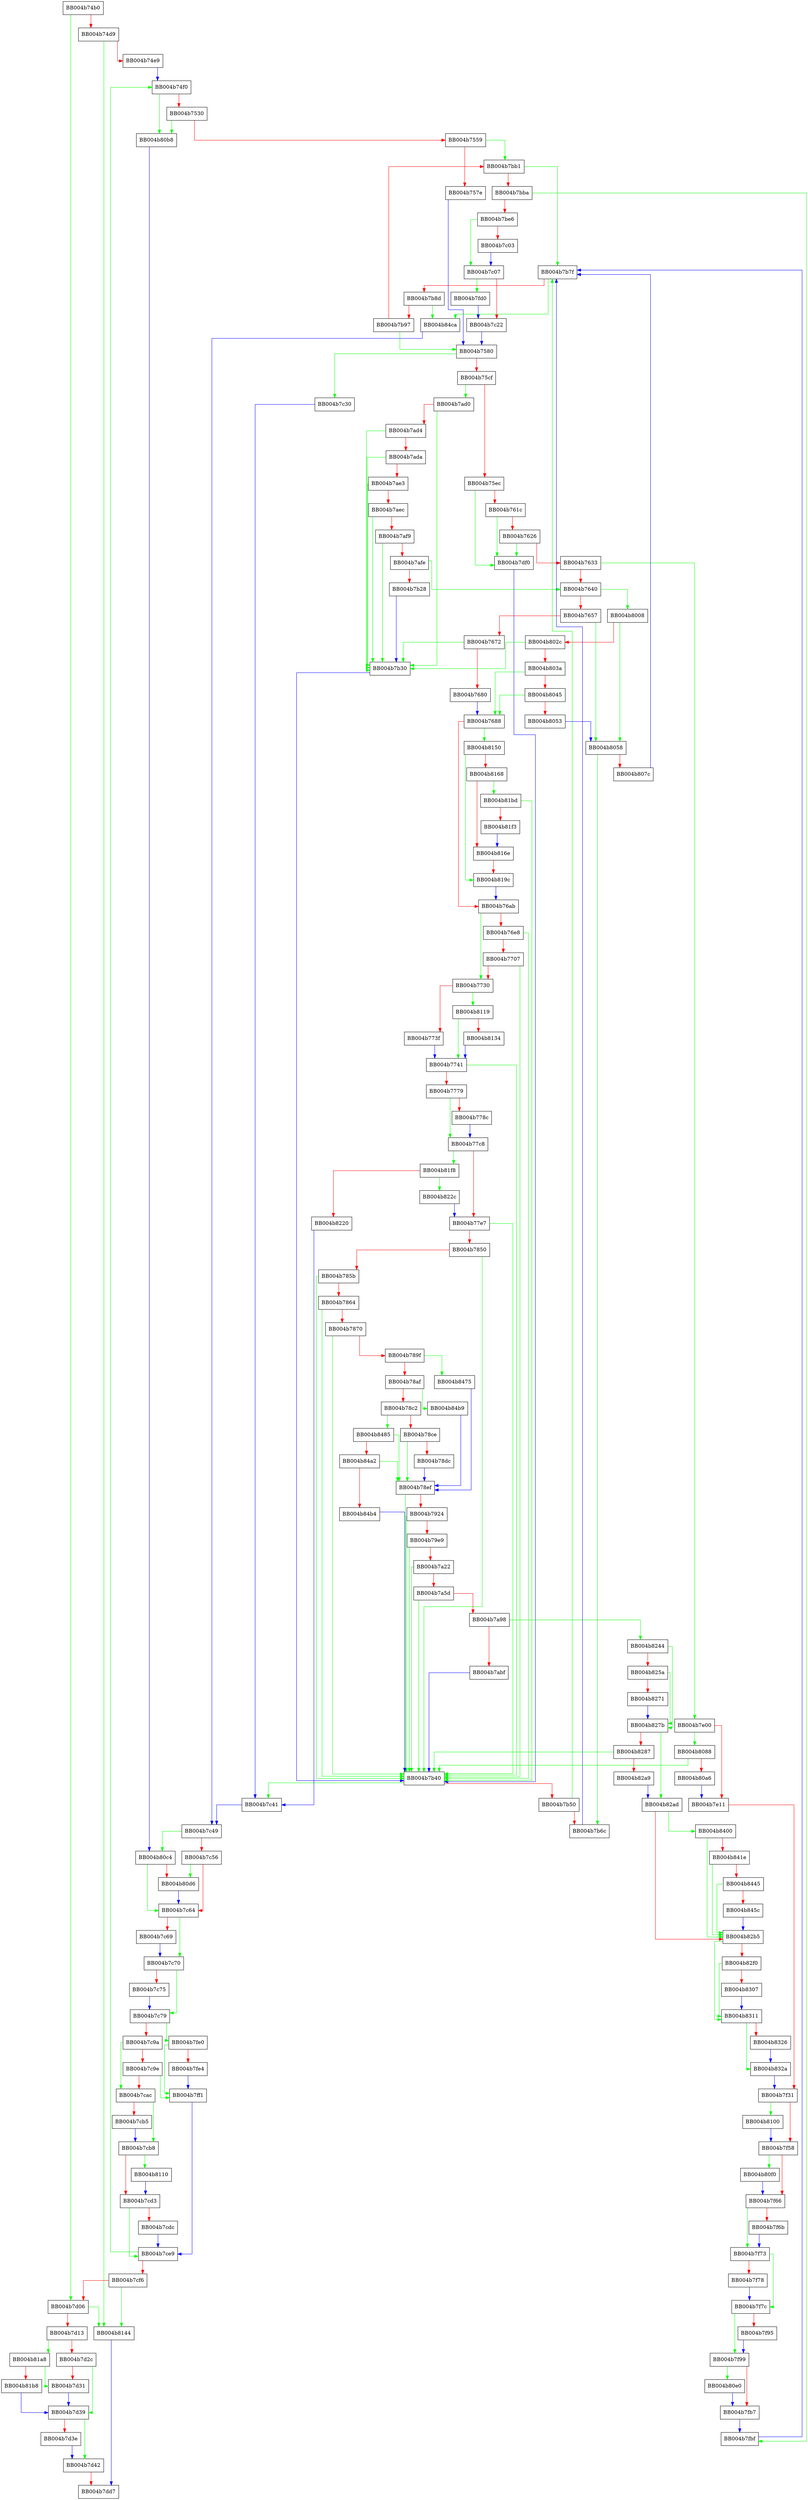 digraph ossl_qrx_read_pkt {
  node [shape="box"];
  graph [splines=ortho];
  BB004b74b0 -> BB004b7d06 [color="green"];
  BB004b74b0 -> BB004b74d9 [color="red"];
  BB004b74d9 -> BB004b8144 [color="green"];
  BB004b74d9 -> BB004b74e9 [color="red"];
  BB004b74e9 -> BB004b74f0 [color="blue"];
  BB004b74f0 -> BB004b80b8 [color="green"];
  BB004b74f0 -> BB004b7530 [color="red"];
  BB004b7530 -> BB004b80b8 [color="green"];
  BB004b7530 -> BB004b7559 [color="red"];
  BB004b7559 -> BB004b7bb1 [color="green"];
  BB004b7559 -> BB004b757e [color="red"];
  BB004b757e -> BB004b7580 [color="blue"];
  BB004b7580 -> BB004b7c30 [color="green"];
  BB004b7580 -> BB004b75cf [color="red"];
  BB004b75cf -> BB004b7ad0 [color="green"];
  BB004b75cf -> BB004b75ec [color="red"];
  BB004b75ec -> BB004b7df0 [color="green"];
  BB004b75ec -> BB004b761c [color="red"];
  BB004b761c -> BB004b7df0 [color="green"];
  BB004b761c -> BB004b7626 [color="red"];
  BB004b7626 -> BB004b7df0 [color="green"];
  BB004b7626 -> BB004b7633 [color="red"];
  BB004b7633 -> BB004b7e00 [color="green"];
  BB004b7633 -> BB004b7640 [color="red"];
  BB004b7640 -> BB004b8008 [color="green"];
  BB004b7640 -> BB004b7657 [color="red"];
  BB004b7657 -> BB004b8058 [color="green"];
  BB004b7657 -> BB004b7672 [color="red"];
  BB004b7672 -> BB004b7b30 [color="green"];
  BB004b7672 -> BB004b7680 [color="red"];
  BB004b7680 -> BB004b7688 [color="blue"];
  BB004b7688 -> BB004b8150 [color="green"];
  BB004b7688 -> BB004b76ab [color="red"];
  BB004b76ab -> BB004b7730 [color="green"];
  BB004b76ab -> BB004b76e8 [color="red"];
  BB004b76e8 -> BB004b7b40 [color="green"];
  BB004b76e8 -> BB004b7707 [color="red"];
  BB004b7707 -> BB004b7b40 [color="green"];
  BB004b7707 -> BB004b7730 [color="red"];
  BB004b7730 -> BB004b8119 [color="green"];
  BB004b7730 -> BB004b773f [color="red"];
  BB004b773f -> BB004b7741 [color="blue"];
  BB004b7741 -> BB004b7b40 [color="green"];
  BB004b7741 -> BB004b7779 [color="red"];
  BB004b7779 -> BB004b77c8 [color="green"];
  BB004b7779 -> BB004b778c [color="red"];
  BB004b778c -> BB004b77c8 [color="blue"];
  BB004b77c8 -> BB004b81f8 [color="green"];
  BB004b77c8 -> BB004b77e7 [color="red"];
  BB004b77e7 -> BB004b7b40 [color="green"];
  BB004b77e7 -> BB004b7850 [color="red"];
  BB004b7850 -> BB004b7b40 [color="green"];
  BB004b7850 -> BB004b785b [color="red"];
  BB004b785b -> BB004b7b40 [color="green"];
  BB004b785b -> BB004b7864 [color="red"];
  BB004b7864 -> BB004b7b40 [color="green"];
  BB004b7864 -> BB004b7870 [color="red"];
  BB004b7870 -> BB004b7b40 [color="green"];
  BB004b7870 -> BB004b789f [color="red"];
  BB004b789f -> BB004b8475 [color="green"];
  BB004b789f -> BB004b78af [color="red"];
  BB004b78af -> BB004b84b9 [color="green"];
  BB004b78af -> BB004b78c2 [color="red"];
  BB004b78c2 -> BB004b8485 [color="green"];
  BB004b78c2 -> BB004b78ce [color="red"];
  BB004b78ce -> BB004b78ef [color="green"];
  BB004b78ce -> BB004b78dc [color="red"];
  BB004b78dc -> BB004b78ef [color="blue"];
  BB004b78ef -> BB004b7b40 [color="green"];
  BB004b78ef -> BB004b7924 [color="red"];
  BB004b7924 -> BB004b7b40 [color="green"];
  BB004b7924 -> BB004b79e9 [color="red"];
  BB004b79e9 -> BB004b7b40 [color="green"];
  BB004b79e9 -> BB004b7a22 [color="red"];
  BB004b7a22 -> BB004b7b40 [color="green"];
  BB004b7a22 -> BB004b7a5d [color="red"];
  BB004b7a5d -> BB004b7b40 [color="green"];
  BB004b7a5d -> BB004b7a98 [color="red"];
  BB004b7a98 -> BB004b8244 [color="green"];
  BB004b7a98 -> BB004b7abf [color="red"];
  BB004b7abf -> BB004b7b40 [color="blue"];
  BB004b7ad0 -> BB004b7b30 [color="green"];
  BB004b7ad0 -> BB004b7ad4 [color="red"];
  BB004b7ad4 -> BB004b7b30 [color="green"];
  BB004b7ad4 -> BB004b7ada [color="red"];
  BB004b7ada -> BB004b7b30 [color="green"];
  BB004b7ada -> BB004b7ae3 [color="red"];
  BB004b7ae3 -> BB004b7b30 [color="green"];
  BB004b7ae3 -> BB004b7aec [color="red"];
  BB004b7aec -> BB004b7b30 [color="green"];
  BB004b7aec -> BB004b7af9 [color="red"];
  BB004b7af9 -> BB004b7b30 [color="green"];
  BB004b7af9 -> BB004b7afe [color="red"];
  BB004b7afe -> BB004b7640 [color="green"];
  BB004b7afe -> BB004b7b28 [color="red"];
  BB004b7b28 -> BB004b7b30 [color="blue"];
  BB004b7b30 -> BB004b7b40 [color="blue"];
  BB004b7b40 -> BB004b7c41 [color="green"];
  BB004b7b40 -> BB004b7b50 [color="red"];
  BB004b7b50 -> BB004b7b7f [color="green"];
  BB004b7b50 -> BB004b7b6c [color="red"];
  BB004b7b6c -> BB004b7b7f [color="blue"];
  BB004b7b7f -> BB004b84ca [color="green"];
  BB004b7b7f -> BB004b7b8d [color="red"];
  BB004b7b8d -> BB004b84ca [color="green"];
  BB004b7b8d -> BB004b7b97 [color="red"];
  BB004b7b97 -> BB004b7580 [color="green"];
  BB004b7b97 -> BB004b7bb1 [color="red"];
  BB004b7bb1 -> BB004b7b7f [color="green"];
  BB004b7bb1 -> BB004b7bba [color="red"];
  BB004b7bba -> BB004b7fbf [color="green"];
  BB004b7bba -> BB004b7be6 [color="red"];
  BB004b7be6 -> BB004b7c07 [color="green"];
  BB004b7be6 -> BB004b7c03 [color="red"];
  BB004b7c03 -> BB004b7c07 [color="blue"];
  BB004b7c07 -> BB004b7fd0 [color="green"];
  BB004b7c07 -> BB004b7c22 [color="red"];
  BB004b7c22 -> BB004b7580 [color="blue"];
  BB004b7c30 -> BB004b7c41 [color="blue"];
  BB004b7c41 -> BB004b7c49 [color="blue"];
  BB004b7c49 -> BB004b80c4 [color="green"];
  BB004b7c49 -> BB004b7c56 [color="red"];
  BB004b7c56 -> BB004b80d6 [color="green"];
  BB004b7c56 -> BB004b7c64 [color="red"];
  BB004b7c64 -> BB004b7c70 [color="green"];
  BB004b7c64 -> BB004b7c69 [color="red"];
  BB004b7c69 -> BB004b7c70 [color="blue"];
  BB004b7c70 -> BB004b7c79 [color="green"];
  BB004b7c70 -> BB004b7c75 [color="red"];
  BB004b7c75 -> BB004b7c79 [color="blue"];
  BB004b7c79 -> BB004b7fe0 [color="green"];
  BB004b7c79 -> BB004b7c9a [color="red"];
  BB004b7c9a -> BB004b7cac [color="green"];
  BB004b7c9a -> BB004b7c9e [color="red"];
  BB004b7c9e -> BB004b7ff1 [color="green"];
  BB004b7c9e -> BB004b7cac [color="red"];
  BB004b7cac -> BB004b7cb8 [color="green"];
  BB004b7cac -> BB004b7cb5 [color="red"];
  BB004b7cb5 -> BB004b7cb8 [color="blue"];
  BB004b7cb8 -> BB004b8110 [color="green"];
  BB004b7cb8 -> BB004b7cd3 [color="red"];
  BB004b7cd3 -> BB004b7ce9 [color="green"];
  BB004b7cd3 -> BB004b7cdc [color="red"];
  BB004b7cdc -> BB004b7ce9 [color="blue"];
  BB004b7ce9 -> BB004b74f0 [color="green"];
  BB004b7ce9 -> BB004b7cf6 [color="red"];
  BB004b7cf6 -> BB004b8144 [color="green"];
  BB004b7cf6 -> BB004b7d06 [color="red"];
  BB004b7d06 -> BB004b8144 [color="green"];
  BB004b7d06 -> BB004b7d13 [color="red"];
  BB004b7d13 -> BB004b81a8 [color="green"];
  BB004b7d13 -> BB004b7d2c [color="red"];
  BB004b7d2c -> BB004b7d39 [color="green"];
  BB004b7d2c -> BB004b7d31 [color="red"];
  BB004b7d31 -> BB004b7d39 [color="blue"];
  BB004b7d39 -> BB004b7d42 [color="green"];
  BB004b7d39 -> BB004b7d3e [color="red"];
  BB004b7d3e -> BB004b7d42 [color="blue"];
  BB004b7d42 -> BB004b7dd7 [color="red"];
  BB004b7df0 -> BB004b7b40 [color="blue"];
  BB004b7e00 -> BB004b8088 [color="green"];
  BB004b7e00 -> BB004b7e11 [color="red"];
  BB004b7e11 -> BB004b7f31 [color="red"];
  BB004b7f31 -> BB004b8100 [color="green"];
  BB004b7f31 -> BB004b7f58 [color="red"];
  BB004b7f58 -> BB004b80f0 [color="green"];
  BB004b7f58 -> BB004b7f66 [color="red"];
  BB004b7f66 -> BB004b7f73 [color="green"];
  BB004b7f66 -> BB004b7f6b [color="red"];
  BB004b7f6b -> BB004b7f73 [color="blue"];
  BB004b7f73 -> BB004b7f7c [color="green"];
  BB004b7f73 -> BB004b7f78 [color="red"];
  BB004b7f78 -> BB004b7f7c [color="blue"];
  BB004b7f7c -> BB004b7f99 [color="green"];
  BB004b7f7c -> BB004b7f95 [color="red"];
  BB004b7f95 -> BB004b7f99 [color="blue"];
  BB004b7f99 -> BB004b80e0 [color="green"];
  BB004b7f99 -> BB004b7fb7 [color="red"];
  BB004b7fb7 -> BB004b7fbf [color="blue"];
  BB004b7fbf -> BB004b7b7f [color="blue"];
  BB004b7fd0 -> BB004b7c22 [color="blue"];
  BB004b7fe0 -> BB004b7ff1 [color="green"];
  BB004b7fe0 -> BB004b7fe4 [color="red"];
  BB004b7fe4 -> BB004b7ff1 [color="blue"];
  BB004b7ff1 -> BB004b7ce9 [color="blue"];
  BB004b8008 -> BB004b8058 [color="green"];
  BB004b8008 -> BB004b802c [color="red"];
  BB004b802c -> BB004b7b30 [color="green"];
  BB004b802c -> BB004b803a [color="red"];
  BB004b803a -> BB004b7688 [color="green"];
  BB004b803a -> BB004b8045 [color="red"];
  BB004b8045 -> BB004b7688 [color="green"];
  BB004b8045 -> BB004b8053 [color="red"];
  BB004b8053 -> BB004b8058 [color="blue"];
  BB004b8058 -> BB004b7b6c [color="green"];
  BB004b8058 -> BB004b807c [color="red"];
  BB004b807c -> BB004b7b7f [color="blue"];
  BB004b8088 -> BB004b7b40 [color="green"];
  BB004b8088 -> BB004b80a6 [color="red"];
  BB004b80a6 -> BB004b7e11 [color="blue"];
  BB004b80b8 -> BB004b80c4 [color="blue"];
  BB004b80c4 -> BB004b7c64 [color="green"];
  BB004b80c4 -> BB004b80d6 [color="red"];
  BB004b80d6 -> BB004b7c64 [color="blue"];
  BB004b80e0 -> BB004b7fb7 [color="blue"];
  BB004b80f0 -> BB004b7f66 [color="blue"];
  BB004b8100 -> BB004b7f58 [color="blue"];
  BB004b8110 -> BB004b7cd3 [color="blue"];
  BB004b8119 -> BB004b7741 [color="green"];
  BB004b8119 -> BB004b8134 [color="red"];
  BB004b8134 -> BB004b7741 [color="blue"];
  BB004b8144 -> BB004b7dd7 [color="blue"];
  BB004b8150 -> BB004b819c [color="green"];
  BB004b8150 -> BB004b8168 [color="red"];
  BB004b8168 -> BB004b81bd [color="green"];
  BB004b8168 -> BB004b816e [color="red"];
  BB004b816e -> BB004b819c [color="red"];
  BB004b819c -> BB004b76ab [color="blue"];
  BB004b81a8 -> BB004b7d31 [color="green"];
  BB004b81a8 -> BB004b81b8 [color="red"];
  BB004b81b8 -> BB004b7d39 [color="blue"];
  BB004b81bd -> BB004b7b40 [color="green"];
  BB004b81bd -> BB004b81f3 [color="red"];
  BB004b81f3 -> BB004b816e [color="blue"];
  BB004b81f8 -> BB004b822c [color="green"];
  BB004b81f8 -> BB004b8220 [color="red"];
  BB004b8220 -> BB004b7c41 [color="blue"];
  BB004b822c -> BB004b77e7 [color="blue"];
  BB004b8244 -> BB004b827b [color="green"];
  BB004b8244 -> BB004b825a [color="red"];
  BB004b825a -> BB004b827b [color="green"];
  BB004b825a -> BB004b8271 [color="red"];
  BB004b8271 -> BB004b827b [color="blue"];
  BB004b827b -> BB004b82ad [color="green"];
  BB004b827b -> BB004b8287 [color="red"];
  BB004b8287 -> BB004b7b40 [color="green"];
  BB004b8287 -> BB004b82a9 [color="red"];
  BB004b82a9 -> BB004b82ad [color="blue"];
  BB004b82ad -> BB004b8400 [color="green"];
  BB004b82ad -> BB004b82b5 [color="red"];
  BB004b82b5 -> BB004b8311 [color="green"];
  BB004b82b5 -> BB004b82f0 [color="red"];
  BB004b82f0 -> BB004b8311 [color="green"];
  BB004b82f0 -> BB004b8307 [color="red"];
  BB004b8307 -> BB004b8311 [color="blue"];
  BB004b8311 -> BB004b832a [color="green"];
  BB004b8311 -> BB004b8326 [color="red"];
  BB004b8326 -> BB004b832a [color="blue"];
  BB004b832a -> BB004b7f31 [color="blue"];
  BB004b8400 -> BB004b82b5 [color="green"];
  BB004b8400 -> BB004b841e [color="red"];
  BB004b841e -> BB004b82b5 [color="green"];
  BB004b841e -> BB004b8445 [color="red"];
  BB004b8445 -> BB004b82b5 [color="green"];
  BB004b8445 -> BB004b845c [color="red"];
  BB004b845c -> BB004b82b5 [color="blue"];
  BB004b8475 -> BB004b78ef [color="blue"];
  BB004b8485 -> BB004b78ef [color="green"];
  BB004b8485 -> BB004b84a2 [color="red"];
  BB004b84a2 -> BB004b78ef [color="green"];
  BB004b84a2 -> BB004b84b4 [color="red"];
  BB004b84b4 -> BB004b7b40 [color="blue"];
  BB004b84b9 -> BB004b78ef [color="blue"];
  BB004b84ca -> BB004b7c49 [color="blue"];
}